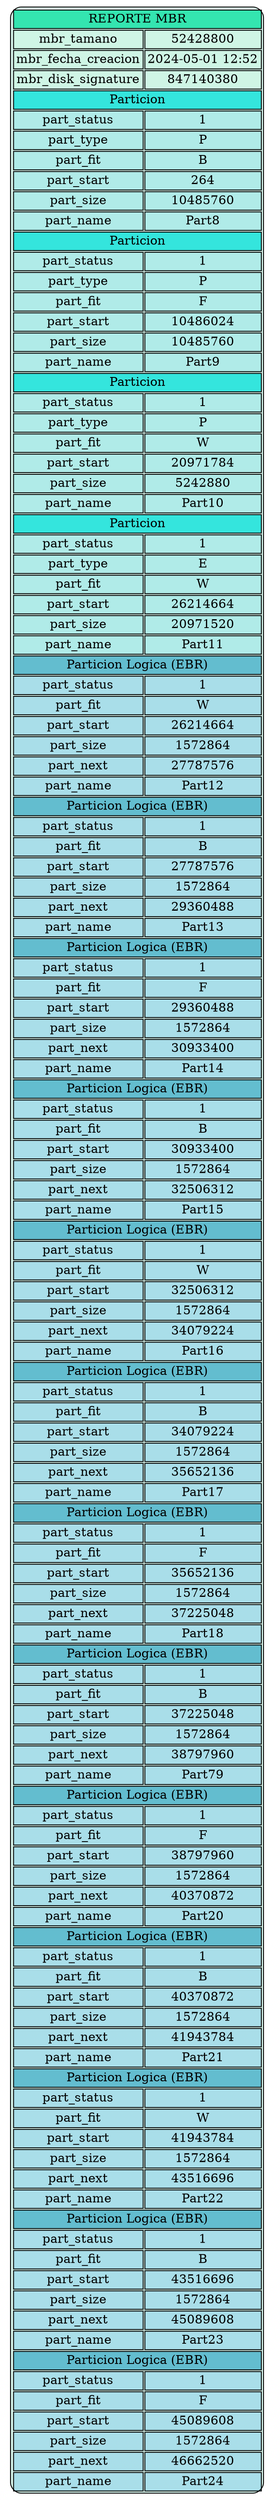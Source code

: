 digraph G {
  node0 [shape=none label=<
  <TABLE style="rounded" bgcolor="#d5f2e9">
  <TR>
  <TD COLSPAN = '2' bgcolor="#34e5b0">REPORTE MBR</TD>
  </TR>
  <TR>
 <TD bgcolor=" #cff5e5 ">mbr_tamano</TD>
  <TD bgcolor=" #cff5e5 ">52428800</TD>
  </TR><TR>
  <TD bgcolor=" #cff5e5 ">mbr_fecha_creacion</TD>
  <TD bgcolor=" #cff5e5 ">2024-05-01 12:52</TD>
  </TR>
  <TR>
  <TD bgcolor=" #cff5e5 ">mbr_disk_signature</TD>
  <TD bgcolor=" #cff5e5 ">847140380</TD>
  </TR><TR>
<TD COLSPAN = '2' bgcolor="#34e5dd">Particion</TD>
</TR>
<TR>
<TD bgcolor="#b0ebe8">part_status</TD>
<TD bgcolor="#b0ebe8">1</TD>
</TR>
<TR>
<TD bgcolor="#b0ebe8">part_type</TD>
<TD bgcolor="#b0ebe8">P</TD>
</TR>
<TR>
<TD bgcolor="#b0ebe8">part_fit</TD>
<TD bgcolor="#b0ebe8">B</TD>
</TR>
<TR>
<TD bgcolor="#b0ebe8">part_start</TD>
<TD bgcolor="#b0ebe8">264</TD>
</TR>
<TR>
<TD bgcolor="#b0ebe8">part_size</TD>
<TD bgcolor="#b0ebe8">10485760</TD>
</TR>
<TR>
<TD bgcolor="#b0ebe8">part_name</TD>
<TD bgcolor="#b0ebe8">Part8</TD>
</TR>
<TR>
<TD COLSPAN = '2' bgcolor="#34e5dd">Particion</TD>
</TR>
<TR>
<TD bgcolor="#b0ebe8">part_status</TD>
<TD bgcolor="#b0ebe8">1</TD>
</TR>
<TR>
<TD bgcolor="#b0ebe8">part_type</TD>
<TD bgcolor="#b0ebe8">P</TD>
</TR>
<TR>
<TD bgcolor="#b0ebe8">part_fit</TD>
<TD bgcolor="#b0ebe8">F</TD>
</TR>
<TR>
<TD bgcolor="#b0ebe8">part_start</TD>
<TD bgcolor="#b0ebe8">10486024</TD>
</TR>
<TR>
<TD bgcolor="#b0ebe8">part_size</TD>
<TD bgcolor="#b0ebe8">10485760</TD>
</TR>
<TR>
<TD bgcolor="#b0ebe8">part_name</TD>
<TD bgcolor="#b0ebe8">Part9</TD>
</TR>
<TR>
<TD COLSPAN = '2' bgcolor="#34e5dd">Particion</TD>
</TR>
<TR>
<TD bgcolor="#b0ebe8">part_status</TD>
<TD bgcolor="#b0ebe8">1</TD>
</TR>
<TR>
<TD bgcolor="#b0ebe8">part_type</TD>
<TD bgcolor="#b0ebe8">P</TD>
</TR>
<TR>
<TD bgcolor="#b0ebe8">part_fit</TD>
<TD bgcolor="#b0ebe8">W</TD>
</TR>
<TR>
<TD bgcolor="#b0ebe8">part_start</TD>
<TD bgcolor="#b0ebe8">20971784</TD>
</TR>
<TR>
<TD bgcolor="#b0ebe8">part_size</TD>
<TD bgcolor="#b0ebe8">5242880</TD>
</TR>
<TR>
<TD bgcolor="#b0ebe8">part_name</TD>
<TD bgcolor="#b0ebe8">Part10</TD>
</TR>
<TR>
<TD COLSPAN = '2' bgcolor="#34e5dd">Particion</TD>
</TR>
<TR>
<TD bgcolor="#b0ebe8">part_status</TD>
<TD bgcolor="#b0ebe8">1</TD>
</TR>
<TR>
<TD bgcolor="#b0ebe8">part_type</TD>
<TD bgcolor="#b0ebe8">E</TD>
</TR>
<TR>
<TD bgcolor="#b0ebe8">part_fit</TD>
<TD bgcolor="#b0ebe8">W</TD>
</TR>
<TR>
<TD bgcolor="#b0ebe8">part_start</TD>
<TD bgcolor="#b0ebe8">26214664</TD>
</TR>
<TR>
<TD bgcolor="#b0ebe8">part_size</TD>
<TD bgcolor="#b0ebe8">20971520</TD>
</TR>
<TR>
<TD bgcolor="#b0ebe8">part_name</TD>
<TD bgcolor="#b0ebe8">Part11</TD>
</TR>
<TR>
<TD COLSPAN = '2' bgcolor="#63bdcf">Particion Logica (EBR)</TD>
</TR>
<TR>
<TD bgcolor="#a9dee9">part_status</TD>
<TD bgcolor="#a9dee9">1</TD>
</TR>
<TR>
<TD bgcolor="#a9dee9">part_fit</TD>
<TD bgcolor="#a9dee9">W</TD>
</TR>
<TR>
<TD bgcolor="#a9dee9">part_start</TD>
<TD bgcolor="#a9dee9">26214664</TD>
</TR>
<TR>
<TD bgcolor="#a9dee9">part_size</TD>
<TD bgcolor="#a9dee9">1572864</TD>
</TR>
<TR>
<TD bgcolor="#a9dee9">part_next</TD>
<TD bgcolor="#a9dee9">27787576</TD>
</TR>
<TR>
<TD bgcolor="#a9dee9">part_name</TD>
<TD bgcolor="#a9dee9">Part12</TD>
</TR>
<TR>
<TD COLSPAN = '2' bgcolor="#63bdcf">Particion Logica (EBR)</TD>
</TR>
<TR>
<TD bgcolor="#a9dee9">part_status</TD>
<TD bgcolor="#a9dee9">1</TD>
</TR>
<TR>
<TD bgcolor="#a9dee9">part_fit</TD>
<TD bgcolor="#a9dee9">B</TD>
</TR>
<TR>
<TD bgcolor="#a9dee9">part_start</TD>
<TD bgcolor="#a9dee9">27787576</TD>
</TR>
<TR>
<TD bgcolor="#a9dee9">part_size</TD>
<TD bgcolor="#a9dee9">1572864</TD>
</TR>
<TR>
<TD bgcolor="#a9dee9">part_next</TD>
<TD bgcolor="#a9dee9">29360488</TD>
</TR>
<TR>
<TD bgcolor="#a9dee9">part_name</TD>
<TD bgcolor="#a9dee9">Part13</TD>
</TR>
<TR>
<TD COLSPAN = '2' bgcolor="#63bdcf">Particion Logica (EBR)</TD>
</TR>
<TR>
<TD bgcolor="#a9dee9">part_status</TD>
<TD bgcolor="#a9dee9">1</TD>
</TR>
<TR>
<TD bgcolor="#a9dee9">part_fit</TD>
<TD bgcolor="#a9dee9">F</TD>
</TR>
<TR>
<TD bgcolor="#a9dee9">part_start</TD>
<TD bgcolor="#a9dee9">29360488</TD>
</TR>
<TR>
<TD bgcolor="#a9dee9">part_size</TD>
<TD bgcolor="#a9dee9">1572864</TD>
</TR>
<TR>
<TD bgcolor="#a9dee9">part_next</TD>
<TD bgcolor="#a9dee9">30933400</TD>
</TR>
<TR>
<TD bgcolor="#a9dee9">part_name</TD>
<TD bgcolor="#a9dee9">Part14</TD>
</TR>
<TR>
<TD COLSPAN = '2' bgcolor="#63bdcf">Particion Logica (EBR)</TD>
</TR>
<TR>
<TD bgcolor="#a9dee9">part_status</TD>
<TD bgcolor="#a9dee9">1</TD>
</TR>
<TR>
<TD bgcolor="#a9dee9">part_fit</TD>
<TD bgcolor="#a9dee9">B</TD>
</TR>
<TR>
<TD bgcolor="#a9dee9">part_start</TD>
<TD bgcolor="#a9dee9">30933400</TD>
</TR>
<TR>
<TD bgcolor="#a9dee9">part_size</TD>
<TD bgcolor="#a9dee9">1572864</TD>
</TR>
<TR>
<TD bgcolor="#a9dee9">part_next</TD>
<TD bgcolor="#a9dee9">32506312</TD>
</TR>
<TR>
<TD bgcolor="#a9dee9">part_name</TD>
<TD bgcolor="#a9dee9">Part15</TD>
</TR>
<TR>
<TD COLSPAN = '2' bgcolor="#63bdcf">Particion Logica (EBR)</TD>
</TR>
<TR>
<TD bgcolor="#a9dee9">part_status</TD>
<TD bgcolor="#a9dee9">1</TD>
</TR>
<TR>
<TD bgcolor="#a9dee9">part_fit</TD>
<TD bgcolor="#a9dee9">W</TD>
</TR>
<TR>
<TD bgcolor="#a9dee9">part_start</TD>
<TD bgcolor="#a9dee9">32506312</TD>
</TR>
<TR>
<TD bgcolor="#a9dee9">part_size</TD>
<TD bgcolor="#a9dee9">1572864</TD>
</TR>
<TR>
<TD bgcolor="#a9dee9">part_next</TD>
<TD bgcolor="#a9dee9">34079224</TD>
</TR>
<TR>
<TD bgcolor="#a9dee9">part_name</TD>
<TD bgcolor="#a9dee9">Part16</TD>
</TR>
<TR>
<TD COLSPAN = '2' bgcolor="#63bdcf">Particion Logica (EBR)</TD>
</TR>
<TR>
<TD bgcolor="#a9dee9">part_status</TD>
<TD bgcolor="#a9dee9">1</TD>
</TR>
<TR>
<TD bgcolor="#a9dee9">part_fit</TD>
<TD bgcolor="#a9dee9">B</TD>
</TR>
<TR>
<TD bgcolor="#a9dee9">part_start</TD>
<TD bgcolor="#a9dee9">34079224</TD>
</TR>
<TR>
<TD bgcolor="#a9dee9">part_size</TD>
<TD bgcolor="#a9dee9">1572864</TD>
</TR>
<TR>
<TD bgcolor="#a9dee9">part_next</TD>
<TD bgcolor="#a9dee9">35652136</TD>
</TR>
<TR>
<TD bgcolor="#a9dee9">part_name</TD>
<TD bgcolor="#a9dee9">Part17</TD>
</TR>
<TR>
<TD COLSPAN = '2' bgcolor="#63bdcf">Particion Logica (EBR)</TD>
</TR>
<TR>
<TD bgcolor="#a9dee9">part_status</TD>
<TD bgcolor="#a9dee9">1</TD>
</TR>
<TR>
<TD bgcolor="#a9dee9">part_fit</TD>
<TD bgcolor="#a9dee9">F</TD>
</TR>
<TR>
<TD bgcolor="#a9dee9">part_start</TD>
<TD bgcolor="#a9dee9">35652136</TD>
</TR>
<TR>
<TD bgcolor="#a9dee9">part_size</TD>
<TD bgcolor="#a9dee9">1572864</TD>
</TR>
<TR>
<TD bgcolor="#a9dee9">part_next</TD>
<TD bgcolor="#a9dee9">37225048</TD>
</TR>
<TR>
<TD bgcolor="#a9dee9">part_name</TD>
<TD bgcolor="#a9dee9">Part18</TD>
</TR>
<TR>
<TD COLSPAN = '2' bgcolor="#63bdcf">Particion Logica (EBR)</TD>
</TR>
<TR>
<TD bgcolor="#a9dee9">part_status</TD>
<TD bgcolor="#a9dee9">1</TD>
</TR>
<TR>
<TD bgcolor="#a9dee9">part_fit</TD>
<TD bgcolor="#a9dee9">B</TD>
</TR>
<TR>
<TD bgcolor="#a9dee9">part_start</TD>
<TD bgcolor="#a9dee9">37225048</TD>
</TR>
<TR>
<TD bgcolor="#a9dee9">part_size</TD>
<TD bgcolor="#a9dee9">1572864</TD>
</TR>
<TR>
<TD bgcolor="#a9dee9">part_next</TD>
<TD bgcolor="#a9dee9">38797960</TD>
</TR>
<TR>
<TD bgcolor="#a9dee9">part_name</TD>
<TD bgcolor="#a9dee9">Part79</TD>
</TR>
<TR>
<TD COLSPAN = '2' bgcolor="#63bdcf">Particion Logica (EBR)</TD>
</TR>
<TR>
<TD bgcolor="#a9dee9">part_status</TD>
<TD bgcolor="#a9dee9">1</TD>
</TR>
<TR>
<TD bgcolor="#a9dee9">part_fit</TD>
<TD bgcolor="#a9dee9">F</TD>
</TR>
<TR>
<TD bgcolor="#a9dee9">part_start</TD>
<TD bgcolor="#a9dee9">38797960</TD>
</TR>
<TR>
<TD bgcolor="#a9dee9">part_size</TD>
<TD bgcolor="#a9dee9">1572864</TD>
</TR>
<TR>
<TD bgcolor="#a9dee9">part_next</TD>
<TD bgcolor="#a9dee9">40370872</TD>
</TR>
<TR>
<TD bgcolor="#a9dee9">part_name</TD>
<TD bgcolor="#a9dee9">Part20</TD>
</TR>
<TR>
<TD COLSPAN = '2' bgcolor="#63bdcf">Particion Logica (EBR)</TD>
</TR>
<TR>
<TD bgcolor="#a9dee9">part_status</TD>
<TD bgcolor="#a9dee9">1</TD>
</TR>
<TR>
<TD bgcolor="#a9dee9">part_fit</TD>
<TD bgcolor="#a9dee9">B</TD>
</TR>
<TR>
<TD bgcolor="#a9dee9">part_start</TD>
<TD bgcolor="#a9dee9">40370872</TD>
</TR>
<TR>
<TD bgcolor="#a9dee9">part_size</TD>
<TD bgcolor="#a9dee9">1572864</TD>
</TR>
<TR>
<TD bgcolor="#a9dee9">part_next</TD>
<TD bgcolor="#a9dee9">41943784</TD>
</TR>
<TR>
<TD bgcolor="#a9dee9">part_name</TD>
<TD bgcolor="#a9dee9">Part21</TD>
</TR>
<TR>
<TD COLSPAN = '2' bgcolor="#63bdcf">Particion Logica (EBR)</TD>
</TR>
<TR>
<TD bgcolor="#a9dee9">part_status</TD>
<TD bgcolor="#a9dee9">1</TD>
</TR>
<TR>
<TD bgcolor="#a9dee9">part_fit</TD>
<TD bgcolor="#a9dee9">W</TD>
</TR>
<TR>
<TD bgcolor="#a9dee9">part_start</TD>
<TD bgcolor="#a9dee9">41943784</TD>
</TR>
<TR>
<TD bgcolor="#a9dee9">part_size</TD>
<TD bgcolor="#a9dee9">1572864</TD>
</TR>
<TR>
<TD bgcolor="#a9dee9">part_next</TD>
<TD bgcolor="#a9dee9">43516696</TD>
</TR>
<TR>
<TD bgcolor="#a9dee9">part_name</TD>
<TD bgcolor="#a9dee9">Part22</TD>
</TR>
<TR>
<TD COLSPAN = '2' bgcolor="#63bdcf">Particion Logica (EBR)</TD>
</TR>
<TR>
<TD bgcolor="#a9dee9">part_status</TD>
<TD bgcolor="#a9dee9">1</TD>
</TR>
<TR>
<TD bgcolor="#a9dee9">part_fit</TD>
<TD bgcolor="#a9dee9">B</TD>
</TR>
<TR>
<TD bgcolor="#a9dee9">part_start</TD>
<TD bgcolor="#a9dee9">43516696</TD>
</TR>
<TR>
<TD bgcolor="#a9dee9">part_size</TD>
<TD bgcolor="#a9dee9">1572864</TD>
</TR>
<TR>
<TD bgcolor="#a9dee9">part_next</TD>
<TD bgcolor="#a9dee9">45089608</TD>
</TR>
<TR>
<TD bgcolor="#a9dee9">part_name</TD>
<TD bgcolor="#a9dee9">Part23</TD>
</TR>
<TR>
<TD COLSPAN = '2' bgcolor="#63bdcf">Particion Logica (EBR)</TD>
</TR>
<TR>
<TD bgcolor="#a9dee9">part_status</TD>
<TD bgcolor="#a9dee9">1</TD>
</TR>
<TR>
<TD bgcolor="#a9dee9">part_fit</TD>
<TD bgcolor="#a9dee9">F</TD>
</TR>
<TR>
<TD bgcolor="#a9dee9">part_start</TD>
<TD bgcolor="#a9dee9">45089608</TD>
</TR>
<TR>
<TD bgcolor="#a9dee9">part_size</TD>
<TD bgcolor="#a9dee9">1572864</TD>
</TR>
<TR>
<TD bgcolor="#a9dee9">part_next</TD>
<TD bgcolor="#a9dee9">46662520</TD>
</TR>
<TR>
<TD bgcolor="#a9dee9">part_name</TD>
<TD bgcolor="#a9dee9">Part24</TD>
</TR>
</TABLE>>];

}
